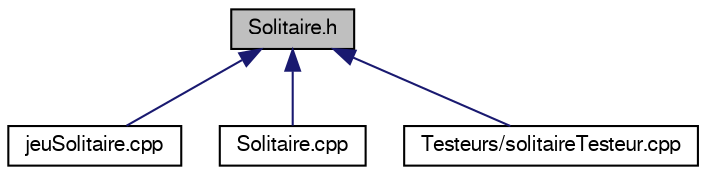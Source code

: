 digraph G
{
  edge [fontname="FreeSans",fontsize="10",labelfontname="FreeSans",labelfontsize="10"];
  node [fontname="FreeSans",fontsize="10",shape=record];
  Node1 [label="Solitaire.h",height=0.2,width=0.4,color="black", fillcolor="grey75", style="filled" fontcolor="black"];
  Node1 -> Node2 [dir="back",color="midnightblue",fontsize="10",style="solid",fontname="FreeSans"];
  Node2 [label="jeuSolitaire.cpp",height=0.2,width=0.4,color="black", fillcolor="white", style="filled",URL="$jeu_solitaire_8cpp.html"];
  Node1 -> Node3 [dir="back",color="midnightblue",fontsize="10",style="solid",fontname="FreeSans"];
  Node3 [label="Solitaire.cpp",height=0.2,width=0.4,color="black", fillcolor="white", style="filled",URL="$_solitaire_8cpp.html"];
  Node1 -> Node4 [dir="back",color="midnightblue",fontsize="10",style="solid",fontname="FreeSans"];
  Node4 [label="Testeurs/solitaireTesteur.cpp",height=0.2,width=0.4,color="black", fillcolor="white", style="filled",URL="$solitaire_testeur_8cpp.html"];
}
